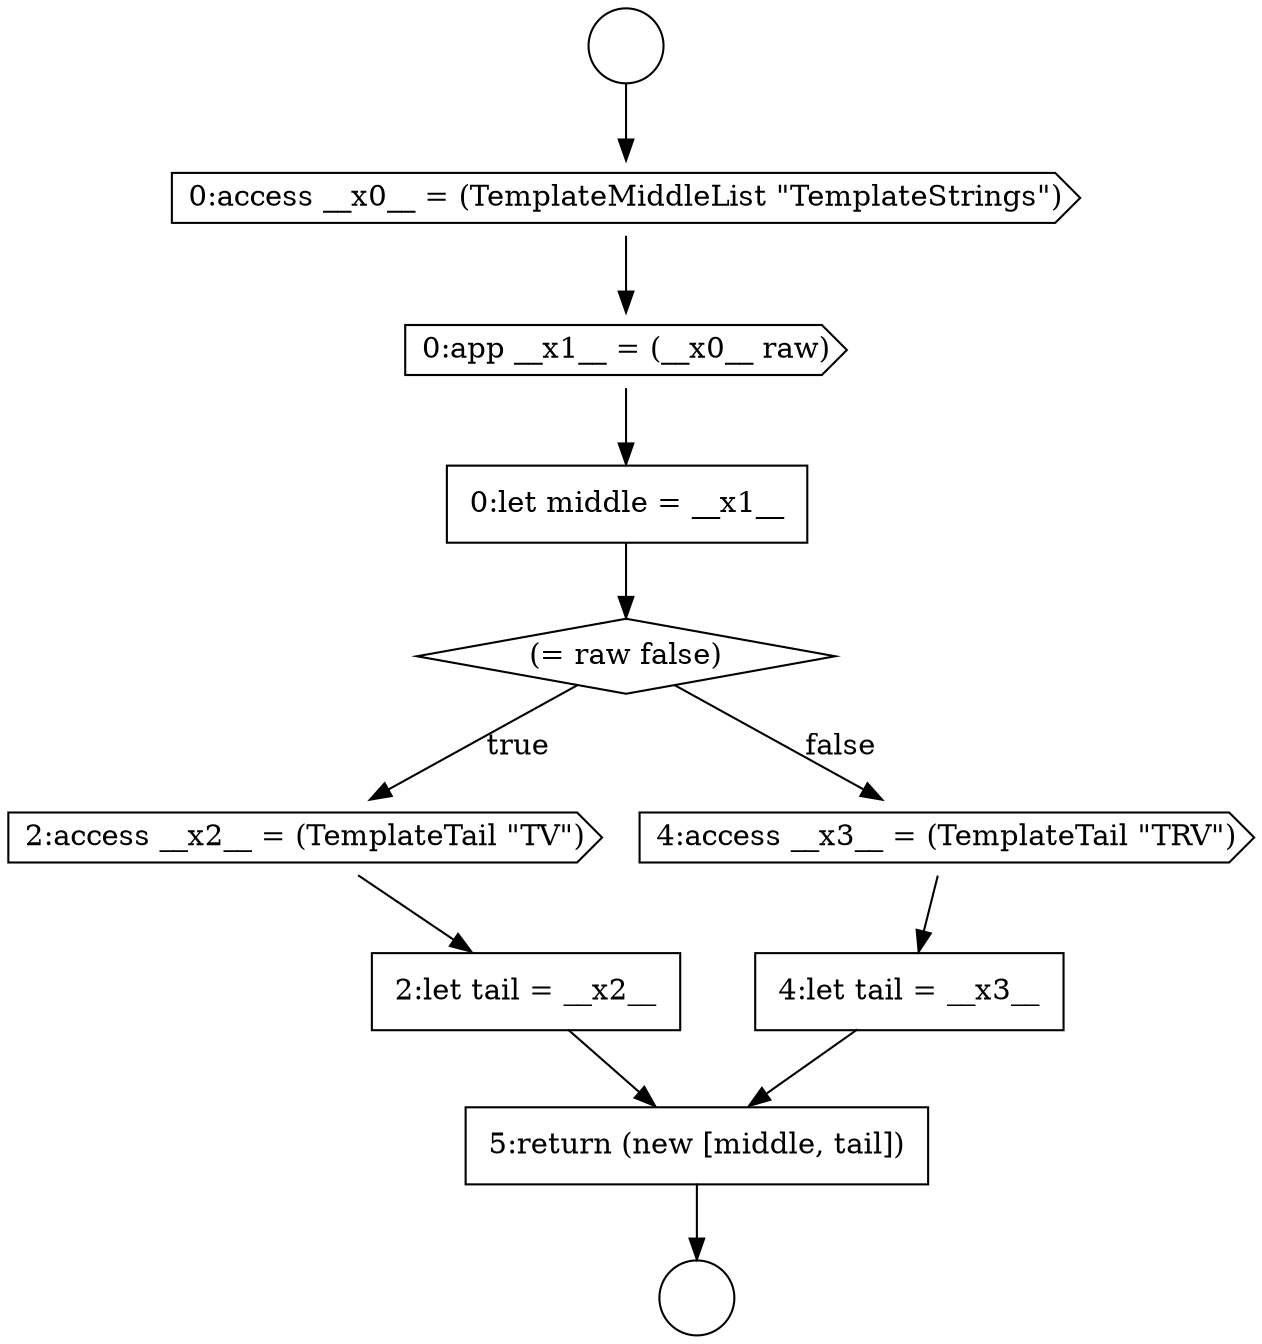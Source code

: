 digraph {
  node3557 [shape=none, margin=0, label=<<font color="black">
    <table border="0" cellborder="1" cellspacing="0" cellpadding="10">
      <tr><td align="left">2:let tail = __x2__</td></tr>
    </table>
  </font>> color="black" fillcolor="white" style=filled]
  node3559 [shape=none, margin=0, label=<<font color="black">
    <table border="0" cellborder="1" cellspacing="0" cellpadding="10">
      <tr><td align="left">4:let tail = __x3__</td></tr>
    </table>
  </font>> color="black" fillcolor="white" style=filled]
  node3550 [shape=circle label=" " color="black" fillcolor="white" style=filled]
  node3556 [shape=cds, label=<<font color="black">2:access __x2__ = (TemplateTail &quot;TV&quot;)</font>> color="black" fillcolor="white" style=filled]
  node3555 [shape=diamond, label=<<font color="black">(= raw false)</font>> color="black" fillcolor="white" style=filled]
  node3551 [shape=circle label=" " color="black" fillcolor="white" style=filled]
  node3554 [shape=none, margin=0, label=<<font color="black">
    <table border="0" cellborder="1" cellspacing="0" cellpadding="10">
      <tr><td align="left">0:let middle = __x1__</td></tr>
    </table>
  </font>> color="black" fillcolor="white" style=filled]
  node3552 [shape=cds, label=<<font color="black">0:access __x0__ = (TemplateMiddleList &quot;TemplateStrings&quot;)</font>> color="black" fillcolor="white" style=filled]
  node3553 [shape=cds, label=<<font color="black">0:app __x1__ = (__x0__ raw)</font>> color="black" fillcolor="white" style=filled]
  node3560 [shape=none, margin=0, label=<<font color="black">
    <table border="0" cellborder="1" cellspacing="0" cellpadding="10">
      <tr><td align="left">5:return (new [middle, tail])</td></tr>
    </table>
  </font>> color="black" fillcolor="white" style=filled]
  node3558 [shape=cds, label=<<font color="black">4:access __x3__ = (TemplateTail &quot;TRV&quot;)</font>> color="black" fillcolor="white" style=filled]
  node3553 -> node3554 [ color="black"]
  node3552 -> node3553 [ color="black"]
  node3557 -> node3560 [ color="black"]
  node3556 -> node3557 [ color="black"]
  node3560 -> node3551 [ color="black"]
  node3559 -> node3560 [ color="black"]
  node3558 -> node3559 [ color="black"]
  node3554 -> node3555 [ color="black"]
  node3550 -> node3552 [ color="black"]
  node3555 -> node3556 [label=<<font color="black">true</font>> color="black"]
  node3555 -> node3558 [label=<<font color="black">false</font>> color="black"]
}
